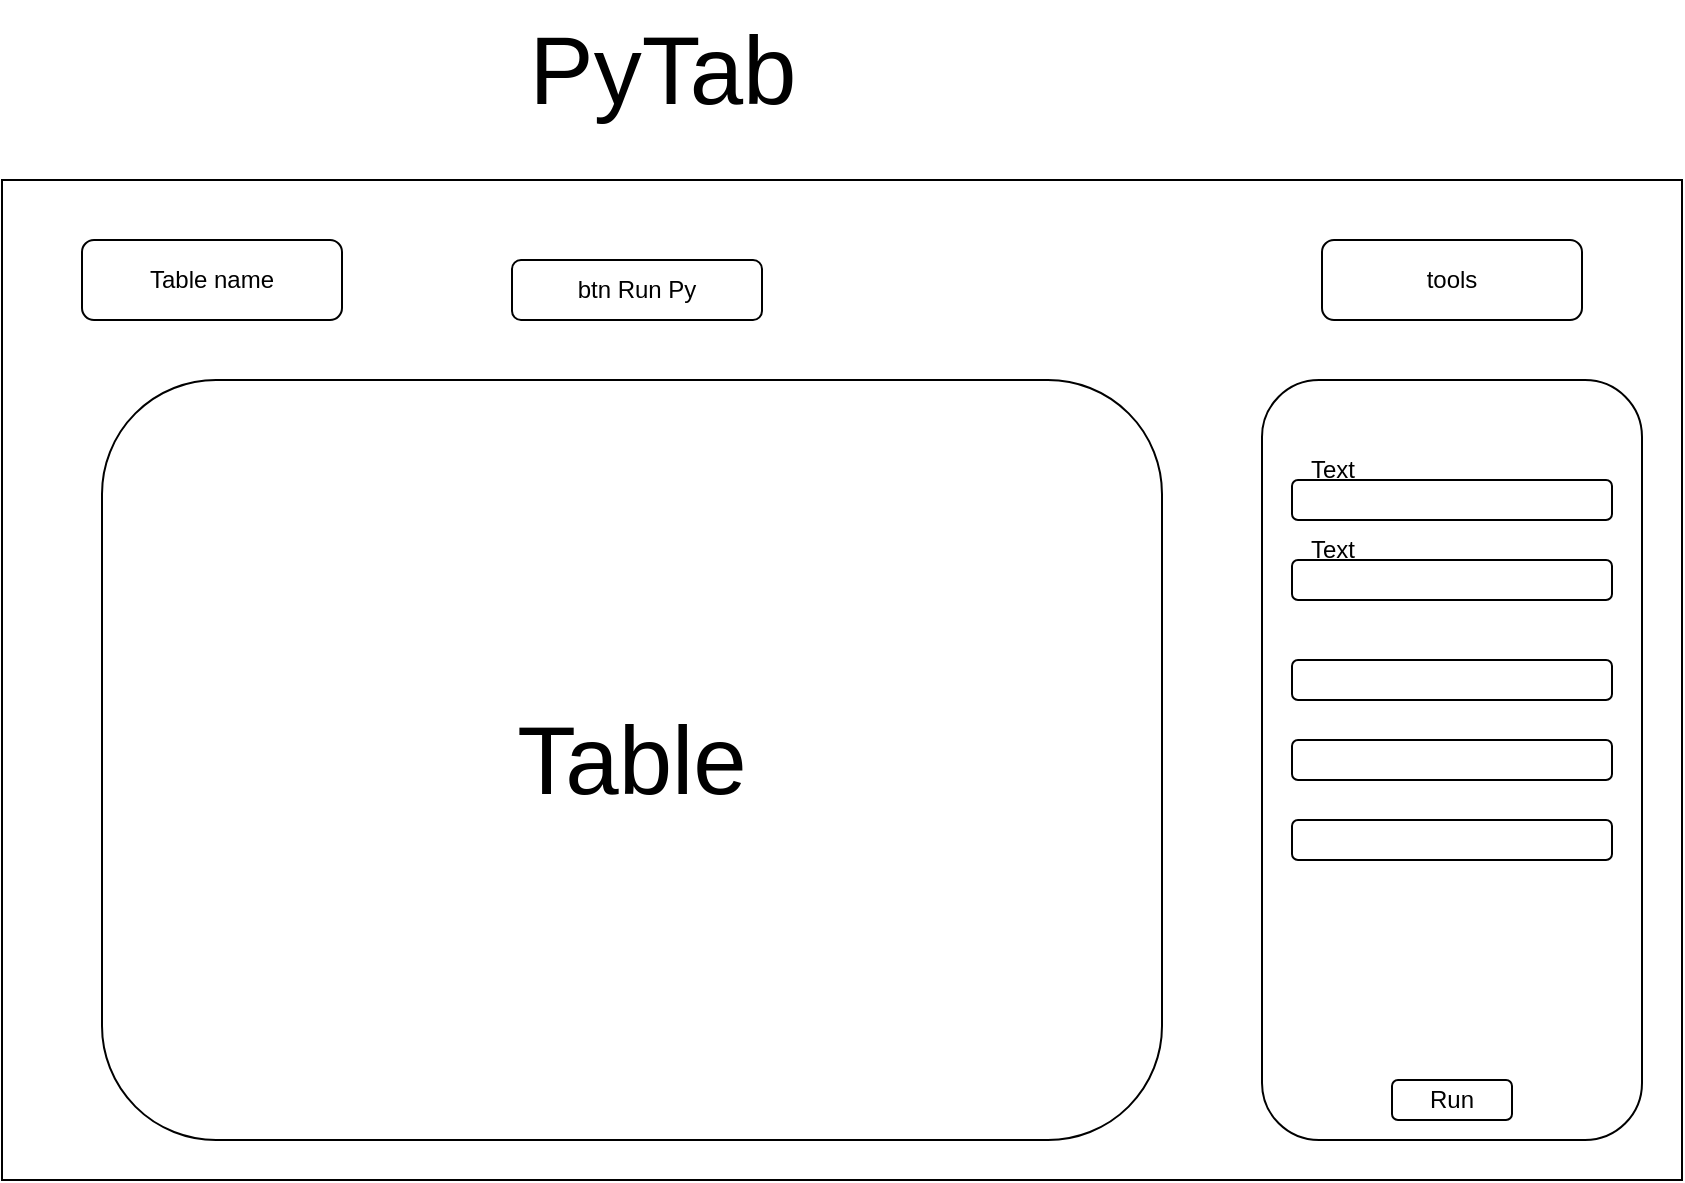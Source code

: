 <mxfile version="22.1.3" type="device" pages="2">
  <diagram name="Page-1" id="lHNAiJ2kCy0nkoicNK4u">
    <mxGraphModel dx="1426" dy="798" grid="1" gridSize="10" guides="1" tooltips="1" connect="1" arrows="1" fold="1" page="1" pageScale="1" pageWidth="850" pageHeight="1100" math="0" shadow="0">
      <root>
        <mxCell id="0" />
        <mxCell id="1" parent="0" />
        <mxCell id="b24GIxl1xvLwUx3QiXb9-1" value="" style="rounded=0;whiteSpace=wrap;html=1;" parent="1" vertex="1">
          <mxGeometry x="270" y="290" width="840" height="500" as="geometry" />
        </mxCell>
        <mxCell id="b24GIxl1xvLwUx3QiXb9-2" value="&lt;font style=&quot;font-size: 48px;&quot;&gt;Table&lt;/font&gt;" style="rounded=1;whiteSpace=wrap;html=1;" parent="1" vertex="1">
          <mxGeometry x="320" y="390" width="530" height="380" as="geometry" />
        </mxCell>
        <mxCell id="b24GIxl1xvLwUx3QiXb9-3" value="Table name" style="rounded=1;whiteSpace=wrap;html=1;" parent="1" vertex="1">
          <mxGeometry x="310" y="320" width="130" height="40" as="geometry" />
        </mxCell>
        <mxCell id="b24GIxl1xvLwUx3QiXb9-6" value="" style="rounded=1;whiteSpace=wrap;html=1;" parent="1" vertex="1">
          <mxGeometry x="900" y="390" width="190" height="380" as="geometry" />
        </mxCell>
        <mxCell id="b24GIxl1xvLwUx3QiXb9-7" value="tools" style="rounded=1;whiteSpace=wrap;html=1;" parent="1" vertex="1">
          <mxGeometry x="930" y="320" width="130" height="40" as="geometry" />
        </mxCell>
        <mxCell id="b24GIxl1xvLwUx3QiXb9-9" value="btn Run Py" style="rounded=1;whiteSpace=wrap;html=1;" parent="1" vertex="1">
          <mxGeometry x="525" y="330" width="125" height="30" as="geometry" />
        </mxCell>
        <mxCell id="VJPVGk9TJwXSNqG8LFW6-1" value="Run" style="rounded=1;whiteSpace=wrap;html=1;" parent="1" vertex="1">
          <mxGeometry x="965" y="740" width="60" height="20" as="geometry" />
        </mxCell>
        <mxCell id="xMa-kjiWpO1hYWSvm2oW-1" value="&lt;font style=&quot;font-size: 48px;&quot;&gt;PyTab&lt;/font&gt;" style="text;html=1;align=center;verticalAlign=middle;resizable=0;points=[];autosize=1;strokeColor=none;fillColor=none;" parent="1" vertex="1">
          <mxGeometry x="520" y="200" width="160" height="70" as="geometry" />
        </mxCell>
        <mxCell id="9mXs3I6j0-eO40pdKtZ--1" value="" style="rounded=1;whiteSpace=wrap;html=1;" parent="1" vertex="1">
          <mxGeometry x="915" y="440" width="160" height="20" as="geometry" />
        </mxCell>
        <mxCell id="9mXs3I6j0-eO40pdKtZ--2" value="" style="rounded=1;whiteSpace=wrap;html=1;" parent="1" vertex="1">
          <mxGeometry x="915" y="480" width="160" height="20" as="geometry" />
        </mxCell>
        <mxCell id="9mXs3I6j0-eO40pdKtZ--3" value="" style="rounded=1;whiteSpace=wrap;html=1;" parent="1" vertex="1">
          <mxGeometry x="915" y="530" width="160" height="20" as="geometry" />
        </mxCell>
        <mxCell id="9mXs3I6j0-eO40pdKtZ--4" value="" style="rounded=1;whiteSpace=wrap;html=1;" parent="1" vertex="1">
          <mxGeometry x="915" y="570" width="160" height="20" as="geometry" />
        </mxCell>
        <mxCell id="9mXs3I6j0-eO40pdKtZ--5" value="" style="rounded=1;whiteSpace=wrap;html=1;" parent="1" vertex="1">
          <mxGeometry x="915" y="610" width="160" height="20" as="geometry" />
        </mxCell>
        <mxCell id="9mXs3I6j0-eO40pdKtZ--6" value="Text" style="text;html=1;align=center;verticalAlign=middle;resizable=0;points=[];autosize=1;strokeColor=none;fillColor=none;" parent="1" vertex="1">
          <mxGeometry x="910" y="420" width="50" height="30" as="geometry" />
        </mxCell>
        <mxCell id="9mXs3I6j0-eO40pdKtZ--7" value="Text" style="text;html=1;align=center;verticalAlign=middle;resizable=0;points=[];autosize=1;strokeColor=none;fillColor=none;" parent="1" vertex="1">
          <mxGeometry x="910" y="460" width="50" height="30" as="geometry" />
        </mxCell>
      </root>
    </mxGraphModel>
  </diagram>
  <diagram id="4NCxD9WJN9-cR_sqp-nH" name="Page-2">
    <mxGraphModel dx="1426" dy="798" grid="1" gridSize="10" guides="1" tooltips="1" connect="1" arrows="1" fold="1" page="1" pageScale="1" pageWidth="850" pageHeight="1100" math="0" shadow="0">
      <root>
        <mxCell id="0" />
        <mxCell id="1" parent="0" />
        <mxCell id="-i8_I38-FZVHpe_nX2vC-1" value="" style="rounded=0;whiteSpace=wrap;html=1;" parent="1" vertex="1">
          <mxGeometry x="140" y="220" width="840" height="500" as="geometry" />
        </mxCell>
        <mxCell id="-i8_I38-FZVHpe_nX2vC-2" value="&lt;font style=&quot;font-size: 48px;&quot;&gt;Table&lt;/font&gt;" style="rounded=1;whiteSpace=wrap;html=1;" parent="1" vertex="1">
          <mxGeometry x="190" y="320" width="530" height="380" as="geometry" />
        </mxCell>
        <mxCell id="-i8_I38-FZVHpe_nX2vC-3" value="Table name" style="rounded=1;whiteSpace=wrap;html=1;" parent="1" vertex="1">
          <mxGeometry x="180" y="250" width="130" height="40" as="geometry" />
        </mxCell>
        <mxCell id="-i8_I38-FZVHpe_nX2vC-4" value="" style="rounded=1;whiteSpace=wrap;html=1;" parent="1" vertex="1">
          <mxGeometry x="760" y="310" width="190" height="380" as="geometry" />
        </mxCell>
        <mxCell id="-i8_I38-FZVHpe_nX2vC-5" value="tools" style="rounded=1;whiteSpace=wrap;html=1;" parent="1" vertex="1">
          <mxGeometry x="800" y="250" width="130" height="40" as="geometry" />
        </mxCell>
        <mxCell id="9Dv9YFHQ_6-psClDnPJ1-1" value="" style="edgeStyle=orthogonalEdgeStyle;rounded=0;orthogonalLoop=1;jettySize=auto;html=1;" parent="1" source="-i8_I38-FZVHpe_nX2vC-6" target="-i8_I38-FZVHpe_nX2vC-2" edge="1">
          <mxGeometry relative="1" as="geometry" />
        </mxCell>
        <mxCell id="g-l_edM3X0khjzK3L-bK-1" value="" style="edgeStyle=orthogonalEdgeStyle;rounded=0;orthogonalLoop=1;jettySize=auto;html=1;" parent="1" source="-i8_I38-FZVHpe_nX2vC-6" target="9Dv9YFHQ_6-psClDnPJ1-3" edge="1">
          <mxGeometry relative="1" as="geometry" />
        </mxCell>
        <mxCell id="-i8_I38-FZVHpe_nX2vC-6" value="btn Run Py" style="rounded=1;whiteSpace=wrap;html=1;" parent="1" vertex="1">
          <mxGeometry x="395" y="260" width="120" height="20" as="geometry" />
        </mxCell>
        <mxCell id="9Dv9YFHQ_6-psClDnPJ1-2" value="" style="rounded=1;whiteSpace=wrap;html=1;" parent="1" vertex="1">
          <mxGeometry x="270" y="300" width="370" height="280" as="geometry" />
        </mxCell>
        <mxCell id="9Dv9YFHQ_6-psClDnPJ1-3" value="some text" style="rounded=1;whiteSpace=wrap;html=1;" parent="1" vertex="1">
          <mxGeometry x="300" y="330" width="300" height="60" as="geometry" />
        </mxCell>
        <mxCell id="9Dv9YFHQ_6-psClDnPJ1-4" value="code with&amp;nbsp;Consolas&lt;br&gt;&lt;span style=&quot;color: rgb(68, 68, 68); font-family: Roboto, Helvetica, sans-serif; font-size: 13px; text-align: left; background-color: rgb(255, 255, 255);&quot;&gt;font&lt;/span&gt;" style="rounded=1;whiteSpace=wrap;html=1;" parent="1" vertex="1">
          <mxGeometry x="300" y="410" width="300" height="110" as="geometry" />
        </mxCell>
        <mxCell id="9Dv9YFHQ_6-psClDnPJ1-5" value="Run" style="ellipse;whiteSpace=wrap;html=1;" parent="1" vertex="1">
          <mxGeometry x="515" y="530" width="90" height="40" as="geometry" />
        </mxCell>
      </root>
    </mxGraphModel>
  </diagram>
</mxfile>
